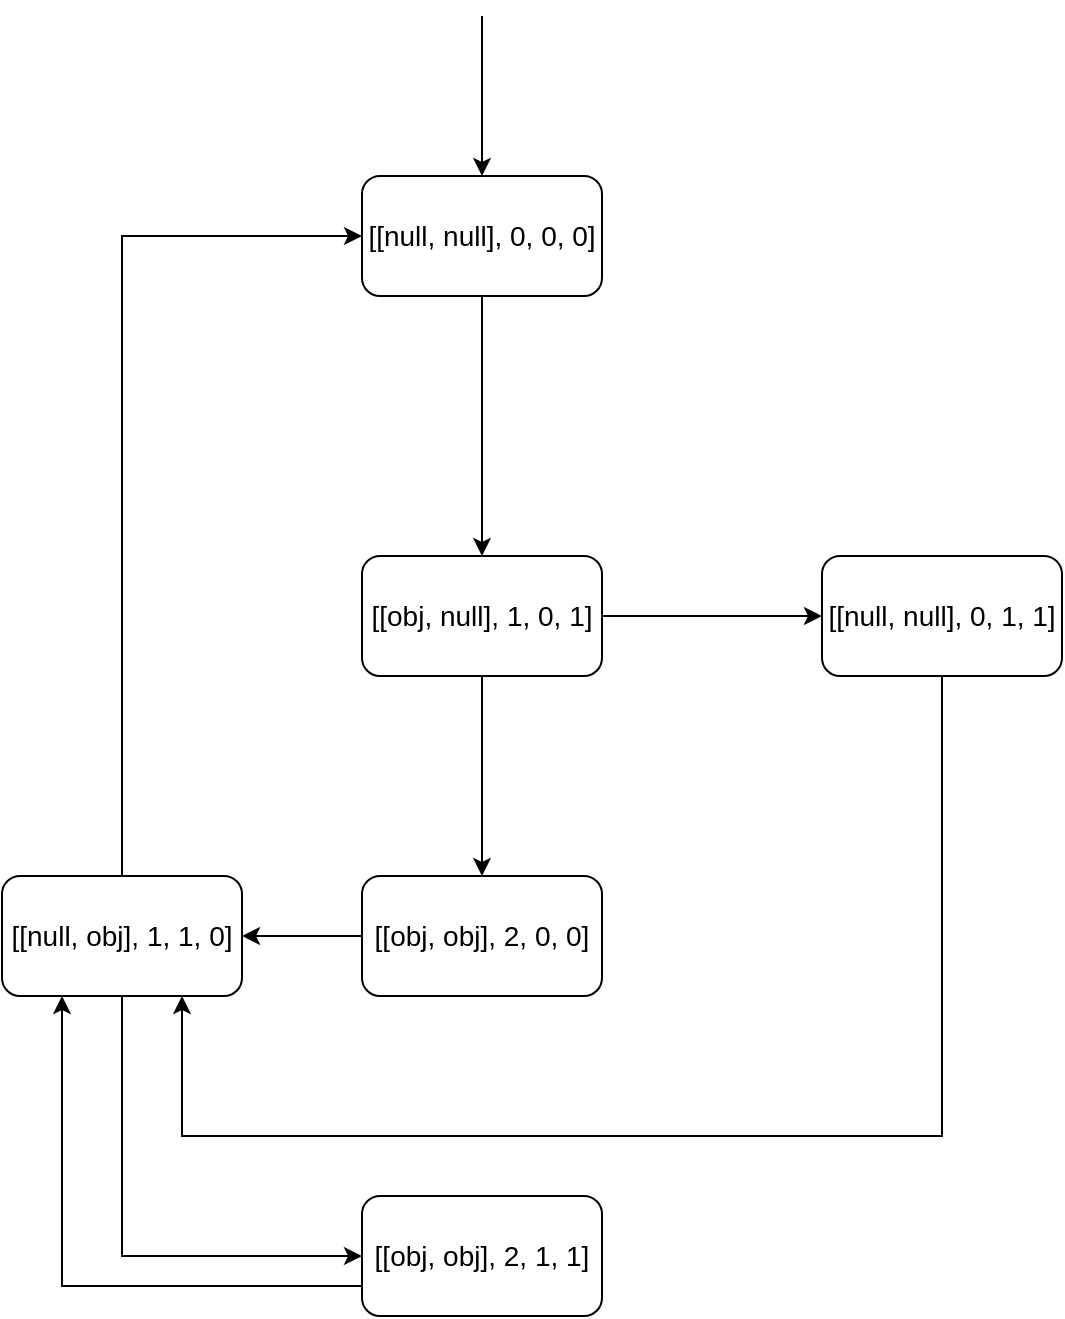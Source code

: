 <mxfile version="12.4.2" type="device" pages="1"><diagram id="x4PHtgmshuclap6oGdCI" name="第 1 页"><mxGraphModel dx="2798" dy="666" grid="1" gridSize="10" guides="1" tooltips="1" connect="1" arrows="1" fold="1" page="1" pageScale="1" pageWidth="1920" pageHeight="1200" math="0" shadow="0"><root><mxCell id="0"/><mxCell id="1" parent="0"/><mxCell id="nmHS8Gv0mCBVHD4haEZy-1" style="edgeStyle=orthogonalEdgeStyle;rounded=0;orthogonalLoop=1;jettySize=auto;html=1;exitX=0.5;exitY=1;exitDx=0;exitDy=0;entryX=0.5;entryY=0;entryDx=0;entryDy=0;fontSize=14;fontStyle=0" edge="1" parent="1" source="nmHS8Gv0mCBVHD4haEZy-2" target="nmHS8Gv0mCBVHD4haEZy-5"><mxGeometry relative="1" as="geometry"/></mxCell><mxCell id="nmHS8Gv0mCBVHD4haEZy-2" value="[[null, null], 0, 0, 0]" style="rounded=1;whiteSpace=wrap;html=1;fontSize=14;fontStyle=0" vertex="1" parent="1"><mxGeometry x="130" y="170" width="120" height="60" as="geometry"/></mxCell><mxCell id="nmHS8Gv0mCBVHD4haEZy-3" style="edgeStyle=orthogonalEdgeStyle;rounded=0;orthogonalLoop=1;jettySize=auto;html=1;exitX=0.5;exitY=1;exitDx=0;exitDy=0;fontSize=14;fontStyle=0" edge="1" parent="1" source="nmHS8Gv0mCBVHD4haEZy-5" target="nmHS8Gv0mCBVHD4haEZy-7"><mxGeometry relative="1" as="geometry"/></mxCell><mxCell id="nmHS8Gv0mCBVHD4haEZy-4" style="edgeStyle=orthogonalEdgeStyle;rounded=0;orthogonalLoop=1;jettySize=auto;html=1;exitX=1;exitY=0.5;exitDx=0;exitDy=0;entryX=0;entryY=0.5;entryDx=0;entryDy=0;fontSize=14;fontStyle=0" edge="1" parent="1" source="nmHS8Gv0mCBVHD4haEZy-5" target="nmHS8Gv0mCBVHD4haEZy-9"><mxGeometry relative="1" as="geometry"/></mxCell><mxCell id="nmHS8Gv0mCBVHD4haEZy-5" value="[[obj, null], 1, 0, 1]" style="rounded=1;whiteSpace=wrap;html=1;fontSize=14;fontStyle=0" vertex="1" parent="1"><mxGeometry x="130" y="360" width="120" height="60" as="geometry"/></mxCell><mxCell id="nmHS8Gv0mCBVHD4haEZy-6" style="edgeStyle=orthogonalEdgeStyle;rounded=0;orthogonalLoop=1;jettySize=auto;html=1;exitX=0;exitY=0.5;exitDx=0;exitDy=0;entryX=1;entryY=0.5;entryDx=0;entryDy=0;fontSize=14;fontStyle=0" edge="1" parent="1" source="nmHS8Gv0mCBVHD4haEZy-7" target="nmHS8Gv0mCBVHD4haEZy-12"><mxGeometry relative="1" as="geometry"/></mxCell><mxCell id="nmHS8Gv0mCBVHD4haEZy-7" value="[[obj, obj], 2, 0, 0]" style="rounded=1;whiteSpace=wrap;html=1;fontSize=14;fontStyle=0" vertex="1" parent="1"><mxGeometry x="130" y="520" width="120" height="60" as="geometry"/></mxCell><mxCell id="nmHS8Gv0mCBVHD4haEZy-8" style="edgeStyle=orthogonalEdgeStyle;rounded=0;orthogonalLoop=1;jettySize=auto;html=1;entryX=0.75;entryY=1;entryDx=0;entryDy=0;fontSize=14;fontStyle=0" edge="1" parent="1" target="nmHS8Gv0mCBVHD4haEZy-12"><mxGeometry relative="1" as="geometry"><mxPoint x="420" y="420" as="sourcePoint"/><Array as="points"><mxPoint x="420" y="650"/><mxPoint x="40" y="650"/></Array></mxGeometry></mxCell><mxCell id="nmHS8Gv0mCBVHD4haEZy-9" value="[[null, null], 0, 1, 1]" style="rounded=1;whiteSpace=wrap;html=1;fontSize=14;fontStyle=0" vertex="1" parent="1"><mxGeometry x="360" y="360" width="120" height="60" as="geometry"/></mxCell><mxCell id="nmHS8Gv0mCBVHD4haEZy-10" style="edgeStyle=orthogonalEdgeStyle;rounded=0;orthogonalLoop=1;jettySize=auto;html=1;exitX=0.5;exitY=0;exitDx=0;exitDy=0;entryX=0;entryY=0.5;entryDx=0;entryDy=0;fontSize=14;fontStyle=0" edge="1" parent="1" source="nmHS8Gv0mCBVHD4haEZy-12" target="nmHS8Gv0mCBVHD4haEZy-2"><mxGeometry relative="1" as="geometry"/></mxCell><mxCell id="nmHS8Gv0mCBVHD4haEZy-11" style="edgeStyle=orthogonalEdgeStyle;rounded=0;orthogonalLoop=1;jettySize=auto;html=1;exitX=0.5;exitY=1;exitDx=0;exitDy=0;entryX=0;entryY=0.5;entryDx=0;entryDy=0;fontSize=14;fontStyle=0" edge="1" parent="1" source="nmHS8Gv0mCBVHD4haEZy-12" target="nmHS8Gv0mCBVHD4haEZy-14"><mxGeometry relative="1" as="geometry"/></mxCell><mxCell id="nmHS8Gv0mCBVHD4haEZy-12" value="[[null, obj], 1, 1, 0]" style="rounded=1;whiteSpace=wrap;html=1;fontSize=14;fontStyle=0" vertex="1" parent="1"><mxGeometry x="-50" y="520" width="120" height="60" as="geometry"/></mxCell><mxCell id="nmHS8Gv0mCBVHD4haEZy-13" style="edgeStyle=orthogonalEdgeStyle;rounded=0;orthogonalLoop=1;jettySize=auto;html=1;exitX=0;exitY=0.75;exitDx=0;exitDy=0;entryX=0.25;entryY=1;entryDx=0;entryDy=0;fontSize=14;fontStyle=0" edge="1" parent="1" source="nmHS8Gv0mCBVHD4haEZy-14" target="nmHS8Gv0mCBVHD4haEZy-12"><mxGeometry relative="1" as="geometry"/></mxCell><mxCell id="nmHS8Gv0mCBVHD4haEZy-14" value="[[obj, obj], 2, 1, 1]" style="rounded=1;whiteSpace=wrap;html=1;fontSize=14;fontStyle=0" vertex="1" parent="1"><mxGeometry x="130" y="680" width="120" height="60" as="geometry"/></mxCell><mxCell id="nmHS8Gv0mCBVHD4haEZy-23" style="edgeStyle=orthogonalEdgeStyle;rounded=0;orthogonalLoop=1;jettySize=auto;html=1;entryX=0.5;entryY=0;entryDx=0;entryDy=0;fontSize=14;fontStyle=0" edge="1" parent="1"><mxGeometry relative="1" as="geometry"><mxPoint x="190" y="90" as="sourcePoint"/><mxPoint x="190" y="170" as="targetPoint"/></mxGeometry></mxCell></root></mxGraphModel></diagram></mxfile>